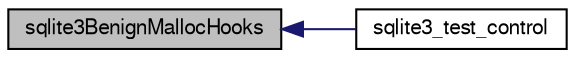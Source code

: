 digraph "sqlite3BenignMallocHooks"
{
  edge [fontname="FreeSans",fontsize="10",labelfontname="FreeSans",labelfontsize="10"];
  node [fontname="FreeSans",fontsize="10",shape=record];
  rankdir="LR";
  Node431015 [label="sqlite3BenignMallocHooks",height=0.2,width=0.4,color="black", fillcolor="grey75", style="filled", fontcolor="black"];
  Node431015 -> Node431016 [dir="back",color="midnightblue",fontsize="10",style="solid",fontname="FreeSans"];
  Node431016 [label="sqlite3_test_control",height=0.2,width=0.4,color="black", fillcolor="white", style="filled",URL="$sqlite3_8h.html#a3d90fdf0f259711a4e3822e12cd86106"];
}

